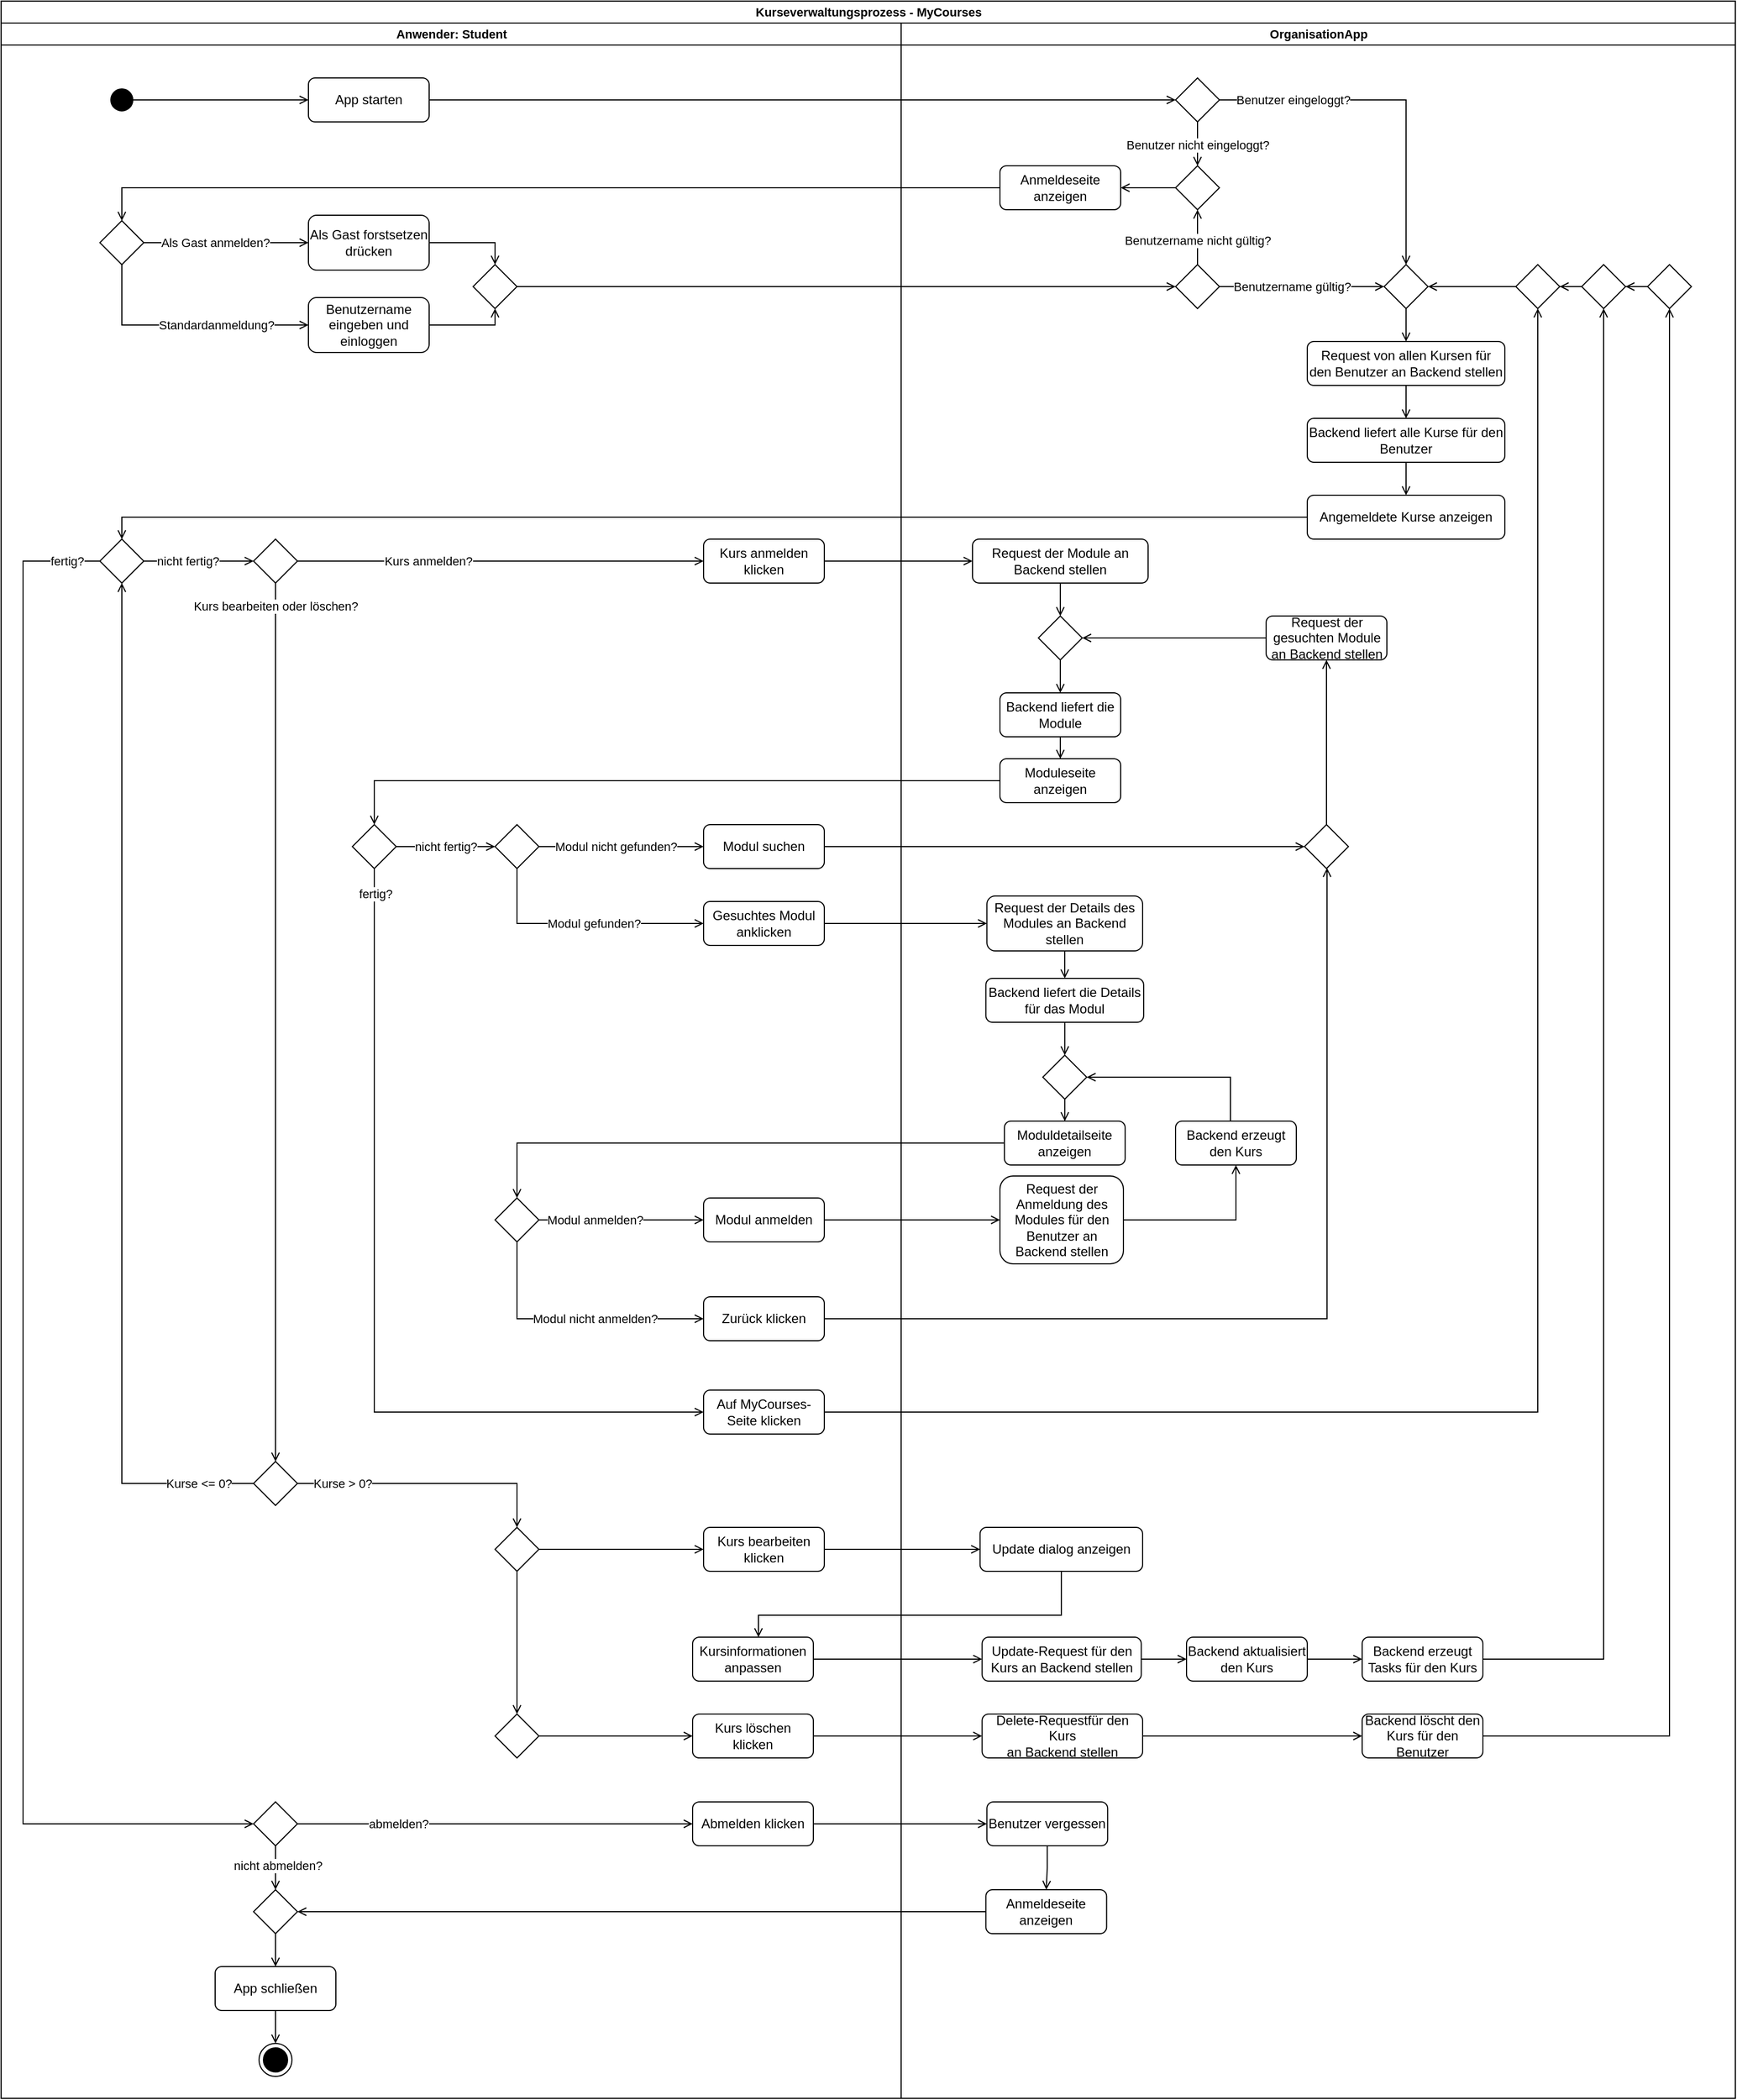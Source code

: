 <mxfile version="22.1.16" type="device">
  <diagram id="prtHgNgQTEPvFCAcTncT" name="Page-1">
    <mxGraphModel dx="1562" dy="909" grid="1" gridSize="10" guides="1" tooltips="1" connect="1" arrows="1" fold="1" page="1" pageScale="1" pageWidth="1654" pageHeight="2336" math="0" shadow="0">
      <root>
        <mxCell id="0" />
        <mxCell id="1" parent="0" />
        <mxCell id="r15vyIwHmRAf6tkdbMvE-11" value="Kurseverwaltungsprozess - MyCourses" style="swimlane;childLayout=stackLayout;resizeParent=1;resizeParentMax=0;startSize=20;html=1;fontFamily=Helvetica;fontSize=11;fontColor=default;" parent="1" vertex="1">
          <mxGeometry x="20" y="20" width="1580" height="1910" as="geometry" />
        </mxCell>
        <mxCell id="0JrusJnMJfVBX46V95SI-39" style="edgeStyle=orthogonalEdgeStyle;rounded=0;orthogonalLoop=1;jettySize=auto;html=1;endArrow=open;endFill=0;" parent="r15vyIwHmRAf6tkdbMvE-11" source="0JrusJnMJfVBX46V95SI-16" target="0JrusJnMJfVBX46V95SI-38" edge="1">
          <mxGeometry relative="1" as="geometry">
            <Array as="points">
              <mxPoint x="820" y="260" />
              <mxPoint x="820" y="260" />
            </Array>
          </mxGeometry>
        </mxCell>
        <mxCell id="0JrusJnMJfVBX46V95SI-12" style="edgeStyle=orthogonalEdgeStyle;rounded=0;orthogonalLoop=1;jettySize=auto;html=1;endArrow=open;endFill=0;" parent="r15vyIwHmRAf6tkdbMvE-11" source="r15vyIwHmRAf6tkdbMvE-31" target="0JrusJnMJfVBX46V95SI-8" edge="1">
          <mxGeometry relative="1" as="geometry" />
        </mxCell>
        <mxCell id="lxgantifRZ7oLD4zVD7n-120" style="edgeStyle=orthogonalEdgeStyle;shape=connector;rounded=0;orthogonalLoop=1;jettySize=auto;html=1;labelBackgroundColor=default;strokeColor=default;align=center;verticalAlign=middle;fontFamily=Helvetica;fontSize=11;fontColor=default;endArrow=open;endFill=0;" parent="r15vyIwHmRAf6tkdbMvE-11" source="0JrusJnMJfVBX46V95SI-94" target="lxgantifRZ7oLD4zVD7n-123" edge="1">
          <mxGeometry relative="1" as="geometry">
            <Array as="points">
              <mxPoint x="640" y="510" />
              <mxPoint x="640" y="510" />
            </Array>
          </mxGeometry>
        </mxCell>
        <mxCell id="lxgantifRZ7oLD4zVD7n-125" style="edgeStyle=orthogonalEdgeStyle;shape=connector;rounded=0;orthogonalLoop=1;jettySize=auto;html=1;labelBackgroundColor=default;strokeColor=default;align=center;verticalAlign=middle;fontFamily=Helvetica;fontSize=11;fontColor=default;endArrow=open;endFill=0;" parent="r15vyIwHmRAf6tkdbMvE-11" source="lxgantifRZ7oLD4zVD7n-119" target="lxgantifRZ7oLD4zVD7n-166" edge="1">
          <mxGeometry relative="1" as="geometry">
            <Array as="points">
              <mxPoint x="340" y="710" />
            </Array>
          </mxGeometry>
        </mxCell>
        <mxCell id="lxgantifRZ7oLD4zVD7n-143" style="edgeStyle=orthogonalEdgeStyle;shape=connector;rounded=0;orthogonalLoop=1;jettySize=auto;html=1;labelBackgroundColor=default;strokeColor=default;align=center;verticalAlign=middle;fontFamily=Helvetica;fontSize=11;fontColor=default;endArrow=open;endFill=0;" parent="r15vyIwHmRAf6tkdbMvE-11" source="lxgantifRZ7oLD4zVD7n-128" target="lxgantifRZ7oLD4zVD7n-141" edge="1">
          <mxGeometry relative="1" as="geometry" />
        </mxCell>
        <mxCell id="lxgantifRZ7oLD4zVD7n-179" style="edgeStyle=orthogonalEdgeStyle;shape=connector;rounded=0;orthogonalLoop=1;jettySize=auto;html=1;labelBackgroundColor=default;strokeColor=default;align=center;verticalAlign=middle;fontFamily=Helvetica;fontSize=11;fontColor=default;endArrow=open;endFill=0;" parent="r15vyIwHmRAf6tkdbMvE-11" source="lxgantifRZ7oLD4zVD7n-129" target="lxgantifRZ7oLD4zVD7n-178" edge="1">
          <mxGeometry relative="1" as="geometry" />
        </mxCell>
        <mxCell id="lxgantifRZ7oLD4zVD7n-165" style="edgeStyle=orthogonalEdgeStyle;shape=connector;rounded=0;orthogonalLoop=1;jettySize=auto;html=1;labelBackgroundColor=default;strokeColor=default;align=center;verticalAlign=middle;fontFamily=Helvetica;fontSize=11;fontColor=default;endArrow=open;endFill=0;" parent="r15vyIwHmRAf6tkdbMvE-11" source="lxgantifRZ7oLD4zVD7n-161" target="lxgantifRZ7oLD4zVD7n-169" edge="1">
          <mxGeometry relative="1" as="geometry">
            <mxPoint x="530.0" y="1250" as="sourcePoint" />
            <mxPoint x="1105" y="1070.0" as="targetPoint" />
            <Array as="points">
              <mxPoint x="1208" y="1200" />
            </Array>
          </mxGeometry>
        </mxCell>
        <mxCell id="r15vyIwHmRAf6tkdbMvE-21" style="edgeStyle=orthogonalEdgeStyle;shape=connector;rounded=0;orthogonalLoop=1;jettySize=auto;html=1;labelBackgroundColor=default;strokeColor=default;align=center;verticalAlign=middle;fontFamily=Helvetica;fontSize=11;fontColor=default;endArrow=open;endFill=0;" parent="r15vyIwHmRAf6tkdbMvE-11" source="r15vyIwHmRAf6tkdbMvE-18" target="r15vyIwHmRAf6tkdbMvE-20" edge="1">
          <mxGeometry relative="1" as="geometry" />
        </mxCell>
        <mxCell id="lxgantifRZ7oLD4zVD7n-191" style="edgeStyle=orthogonalEdgeStyle;shape=connector;rounded=0;orthogonalLoop=1;jettySize=auto;html=1;labelBackgroundColor=default;strokeColor=default;align=center;verticalAlign=middle;fontFamily=Helvetica;fontSize=11;fontColor=default;endArrow=open;endFill=0;" parent="r15vyIwHmRAf6tkdbMvE-11" source="lxgantifRZ7oLD4zVD7n-186" target="lxgantifRZ7oLD4zVD7n-188" edge="1">
          <mxGeometry relative="1" as="geometry">
            <mxPoint x="1390" y="490" as="targetPoint" />
          </mxGeometry>
        </mxCell>
        <mxCell id="lxgantifRZ7oLD4zVD7n-156" style="edgeStyle=orthogonalEdgeStyle;shape=connector;rounded=0;orthogonalLoop=1;jettySize=auto;html=1;labelBackgroundColor=default;strokeColor=default;align=center;verticalAlign=middle;fontFamily=Helvetica;fontSize=11;fontColor=default;endArrow=open;endFill=0;" parent="r15vyIwHmRAf6tkdbMvE-11" source="0JrusJnMJfVBX46V95SI-2" target="0JrusJnMJfVBX46V95SI-110" edge="1">
          <mxGeometry relative="1" as="geometry">
            <mxPoint x="967.474" y="530.026" as="targetPoint" />
            <Array as="points">
              <mxPoint x="110" y="470" />
            </Array>
          </mxGeometry>
        </mxCell>
        <mxCell id="lxgantifRZ7oLD4zVD7n-139" style="edgeStyle=orthogonalEdgeStyle;shape=connector;rounded=0;orthogonalLoop=1;jettySize=auto;html=1;labelBackgroundColor=default;strokeColor=default;align=center;verticalAlign=middle;fontFamily=Helvetica;fontSize=11;fontColor=default;endArrow=open;endFill=0;" parent="r15vyIwHmRAf6tkdbMvE-11" source="lxgantifRZ7oLD4zVD7n-121" target="lxgantifRZ7oLD4zVD7n-169" edge="1">
          <mxGeometry relative="1" as="geometry">
            <Array as="points">
              <mxPoint x="900" y="770" />
              <mxPoint x="900" y="770" />
            </Array>
          </mxGeometry>
        </mxCell>
        <mxCell id="lxgantifRZ7oLD4zVD7n-177" style="edgeStyle=orthogonalEdgeStyle;shape=connector;rounded=0;orthogonalLoop=1;jettySize=auto;html=1;labelBackgroundColor=default;strokeColor=default;align=center;verticalAlign=middle;fontFamily=Helvetica;fontSize=11;fontColor=default;endArrow=open;endFill=0;" parent="r15vyIwHmRAf6tkdbMvE-11" source="lxgantifRZ7oLD4zVD7n-122" target="lxgantifRZ7oLD4zVD7n-171" edge="1">
          <mxGeometry relative="1" as="geometry" />
        </mxCell>
        <mxCell id="r15vyIwHmRAf6tkdbMvE-12" value="Anwender: Student" style="swimlane;startSize=20;html=1;fontFamily=Helvetica;fontSize=11;fontColor=default;" parent="r15vyIwHmRAf6tkdbMvE-11" vertex="1">
          <mxGeometry y="20" width="820" height="1890" as="geometry" />
        </mxCell>
        <mxCell id="0JrusJnMJfVBX46V95SI-94" value="Kurs anmelden klicken" style="rounded=1;whiteSpace=wrap;html=1;" parent="r15vyIwHmRAf6tkdbMvE-12" vertex="1">
          <mxGeometry x="640" y="470" width="110" height="40" as="geometry" />
        </mxCell>
        <mxCell id="lxgantifRZ7oLD4zVD7n-192" style="edgeStyle=orthogonalEdgeStyle;shape=connector;rounded=0;orthogonalLoop=1;jettySize=auto;html=1;labelBackgroundColor=default;strokeColor=default;align=center;verticalAlign=middle;fontFamily=Helvetica;fontSize=11;fontColor=default;endArrow=open;endFill=0;" parent="r15vyIwHmRAf6tkdbMvE-12" source="0JrusJnMJfVBX46V95SI-5" target="0JrusJnMJfVBX46V95SI-16" edge="1">
          <mxGeometry relative="1" as="geometry">
            <Array as="points">
              <mxPoint x="450" y="275" />
            </Array>
          </mxGeometry>
        </mxCell>
        <mxCell id="0JrusJnMJfVBX46V95SI-5" value="Benutzername eingeben und einloggen" style="rounded=1;whiteSpace=wrap;html=1;" parent="r15vyIwHmRAf6tkdbMvE-12" vertex="1">
          <mxGeometry x="280" y="250" width="110" height="50" as="geometry" />
        </mxCell>
        <mxCell id="0JrusJnMJfVBX46V95SI-9" value="Als Gast forstsetzen drücken" style="rounded=1;whiteSpace=wrap;html=1;" parent="r15vyIwHmRAf6tkdbMvE-12" vertex="1">
          <mxGeometry x="280" y="175" width="110" height="50" as="geometry" />
        </mxCell>
        <mxCell id="0JrusJnMJfVBX46V95SI-16" value="" style="rhombus;whiteSpace=wrap;html=1;" parent="r15vyIwHmRAf6tkdbMvE-12" vertex="1">
          <mxGeometry x="430" y="220" width="40" height="40" as="geometry" />
        </mxCell>
        <mxCell id="0JrusJnMJfVBX46V95SI-18" style="edgeStyle=orthogonalEdgeStyle;rounded=0;orthogonalLoop=1;jettySize=auto;html=1;endArrow=open;endFill=0;" parent="r15vyIwHmRAf6tkdbMvE-12" source="0JrusJnMJfVBX46V95SI-9" target="0JrusJnMJfVBX46V95SI-16" edge="1">
          <mxGeometry relative="1" as="geometry">
            <Array as="points">
              <mxPoint x="450" y="200" />
            </Array>
          </mxGeometry>
        </mxCell>
        <mxCell id="0JrusJnMJfVBX46V95SI-8" value="" style="rhombus;whiteSpace=wrap;html=1;" parent="r15vyIwHmRAf6tkdbMvE-12" vertex="1">
          <mxGeometry x="90" y="180" width="40" height="40" as="geometry" />
        </mxCell>
        <mxCell id="0JrusJnMJfVBX46V95SI-10" style="edgeStyle=orthogonalEdgeStyle;rounded=0;orthogonalLoop=1;jettySize=auto;html=1;endArrow=open;endFill=0;" parent="r15vyIwHmRAf6tkdbMvE-12" source="0JrusJnMJfVBX46V95SI-8" target="0JrusJnMJfVBX46V95SI-5" edge="1">
          <mxGeometry relative="1" as="geometry">
            <Array as="points">
              <mxPoint x="110" y="275" />
            </Array>
          </mxGeometry>
        </mxCell>
        <mxCell id="0JrusJnMJfVBX46V95SI-13" value="Standardanmeldung?" style="edgeLabel;html=1;align=center;verticalAlign=middle;resizable=0;points=[];" parent="0JrusJnMJfVBX46V95SI-10" vertex="1" connectable="0">
          <mxGeometry x="-0.062" relative="1" as="geometry">
            <mxPoint x="35" as="offset" />
          </mxGeometry>
        </mxCell>
        <mxCell id="0JrusJnMJfVBX46V95SI-11" style="edgeStyle=orthogonalEdgeStyle;rounded=0;orthogonalLoop=1;jettySize=auto;html=1;endArrow=open;endFill=0;" parent="r15vyIwHmRAf6tkdbMvE-12" source="0JrusJnMJfVBX46V95SI-8" target="0JrusJnMJfVBX46V95SI-9" edge="1">
          <mxGeometry relative="1" as="geometry">
            <Array as="points">
              <mxPoint x="185" y="200" />
            </Array>
          </mxGeometry>
        </mxCell>
        <mxCell id="0JrusJnMJfVBX46V95SI-15" value="Als Gast anmelden?" style="edgeLabel;html=1;align=center;verticalAlign=middle;resizable=0;points=[];" parent="0JrusJnMJfVBX46V95SI-11" vertex="1" connectable="0">
          <mxGeometry x="-0.052" relative="1" as="geometry">
            <mxPoint x="-6" as="offset" />
          </mxGeometry>
        </mxCell>
        <mxCell id="0JrusJnMJfVBX46V95SI-99" style="edgeStyle=orthogonalEdgeStyle;rounded=0;orthogonalLoop=1;jettySize=auto;html=1;endArrow=open;endFill=0;" parent="r15vyIwHmRAf6tkdbMvE-12" source="0JrusJnMJfVBX46V95SI-98" target="0JrusJnMJfVBX46V95SI-94" edge="1">
          <mxGeometry relative="1" as="geometry" />
        </mxCell>
        <mxCell id="lxgantifRZ7oLD4zVD7n-19" value="Kurs anmelden?" style="edgeLabel;html=1;align=center;verticalAlign=middle;resizable=0;points=[];fontSize=11;fontFamily=Helvetica;fontColor=default;" parent="0JrusJnMJfVBX46V95SI-99" vertex="1" connectable="0">
          <mxGeometry x="-0.483" relative="1" as="geometry">
            <mxPoint x="23" as="offset" />
          </mxGeometry>
        </mxCell>
        <mxCell id="0JrusJnMJfVBX46V95SI-98" value="" style="rhombus;whiteSpace=wrap;html=1;" parent="r15vyIwHmRAf6tkdbMvE-12" vertex="1">
          <mxGeometry x="230" y="470" width="40" height="40" as="geometry" />
        </mxCell>
        <mxCell id="lxgantifRZ7oLD4zVD7n-4" style="edgeStyle=orthogonalEdgeStyle;rounded=0;orthogonalLoop=1;jettySize=auto;html=1;endArrow=open;endFill=0;" parent="r15vyIwHmRAf6tkdbMvE-12" source="0JrusJnMJfVBX46V95SI-110" target="0JrusJnMJfVBX46V95SI-98" edge="1">
          <mxGeometry relative="1" as="geometry">
            <Array as="points">
              <mxPoint x="160" y="490" />
              <mxPoint x="160" y="490" />
            </Array>
          </mxGeometry>
        </mxCell>
        <mxCell id="lxgantifRZ7oLD4zVD7n-5" value="nicht fertig?" style="edgeLabel;html=1;align=center;verticalAlign=middle;resizable=0;points=[];" parent="lxgantifRZ7oLD4zVD7n-4" vertex="1" connectable="0">
          <mxGeometry x="-0.002" y="1" relative="1" as="geometry">
            <mxPoint x="-10" y="1" as="offset" />
          </mxGeometry>
        </mxCell>
        <mxCell id="0JrusJnMJfVBX46V95SI-110" value="" style="rhombus;whiteSpace=wrap;html=1;" parent="r15vyIwHmRAf6tkdbMvE-12" vertex="1">
          <mxGeometry x="90" y="470" width="40" height="40" as="geometry" />
        </mxCell>
        <mxCell id="lxgantifRZ7oLD4zVD7n-187" style="edgeStyle=orthogonalEdgeStyle;shape=connector;rounded=0;orthogonalLoop=1;jettySize=auto;html=1;labelBackgroundColor=default;strokeColor=default;align=center;verticalAlign=middle;fontFamily=Helvetica;fontSize=11;fontColor=default;endArrow=open;endFill=0;" parent="r15vyIwHmRAf6tkdbMvE-12" source="lxgantifRZ7oLD4zVD7n-166" target="lxgantifRZ7oLD4zVD7n-186" edge="1">
          <mxGeometry relative="1" as="geometry">
            <Array as="points">
              <mxPoint x="340" y="1265" />
            </Array>
          </mxGeometry>
        </mxCell>
        <mxCell id="lxgantifRZ7oLD4zVD7n-194" value="fertig?" style="edgeLabel;html=1;align=center;verticalAlign=middle;resizable=0;points=[];fontSize=11;fontFamily=Helvetica;fontColor=default;" parent="lxgantifRZ7oLD4zVD7n-187" vertex="1" connectable="0">
          <mxGeometry x="-0.942" y="1" relative="1" as="geometry">
            <mxPoint as="offset" />
          </mxGeometry>
        </mxCell>
        <mxCell id="lxgantifRZ7oLD4zVD7n-166" value="" style="rhombus;whiteSpace=wrap;html=1;" parent="r15vyIwHmRAf6tkdbMvE-12" vertex="1">
          <mxGeometry x="320" y="730" width="40" height="40" as="geometry" />
        </mxCell>
        <mxCell id="lxgantifRZ7oLD4zVD7n-128" value="Gesuchtes Modul anklicken" style="rounded=1;whiteSpace=wrap;html=1;" parent="r15vyIwHmRAf6tkdbMvE-12" vertex="1">
          <mxGeometry x="640" y="800" width="110" height="40" as="geometry" />
        </mxCell>
        <mxCell id="lxgantifRZ7oLD4zVD7n-129" value="Modul anmelden" style="rounded=1;whiteSpace=wrap;html=1;" parent="r15vyIwHmRAf6tkdbMvE-12" vertex="1">
          <mxGeometry x="640" y="1070" width="110" height="40" as="geometry" />
        </mxCell>
        <mxCell id="lxgantifRZ7oLD4zVD7n-161" value="Zurück klicken" style="rounded=1;whiteSpace=wrap;html=1;" parent="r15vyIwHmRAf6tkdbMvE-12" vertex="1">
          <mxGeometry x="640" y="1160" width="110" height="40" as="geometry" />
        </mxCell>
        <mxCell id="lxgantifRZ7oLD4zVD7n-186" value="Auf MyCourses-Seite klicken" style="rounded=1;whiteSpace=wrap;html=1;" parent="r15vyIwHmRAf6tkdbMvE-12" vertex="1">
          <mxGeometry x="640" y="1245" width="110" height="40" as="geometry" />
        </mxCell>
        <mxCell id="r15vyIwHmRAf6tkdbMvE-15" value="" style="ellipse;whiteSpace=wrap;html=1;fillColor=#000000;" parent="r15vyIwHmRAf6tkdbMvE-12" vertex="1">
          <mxGeometry x="100" y="60" width="20" height="20" as="geometry" />
        </mxCell>
        <mxCell id="r15vyIwHmRAf6tkdbMvE-18" value="App starten" style="rounded=1;whiteSpace=wrap;html=1;" parent="r15vyIwHmRAf6tkdbMvE-12" vertex="1">
          <mxGeometry x="280" y="50" width="110" height="40" as="geometry" />
        </mxCell>
        <mxCell id="r15vyIwHmRAf6tkdbMvE-17" style="edgeStyle=orthogonalEdgeStyle;shape=connector;rounded=0;orthogonalLoop=1;jettySize=auto;html=1;labelBackgroundColor=default;strokeColor=default;align=center;verticalAlign=middle;fontFamily=Helvetica;fontSize=11;fontColor=default;endArrow=open;endFill=0;" parent="r15vyIwHmRAf6tkdbMvE-12" source="r15vyIwHmRAf6tkdbMvE-15" target="r15vyIwHmRAf6tkdbMvE-18" edge="1">
          <mxGeometry relative="1" as="geometry">
            <mxPoint x="470" y="50" as="targetPoint" />
          </mxGeometry>
        </mxCell>
        <mxCell id="lxgantifRZ7oLD4zVD7n-134" value="" style="rhombus;whiteSpace=wrap;html=1;" parent="r15vyIwHmRAf6tkdbMvE-12" vertex="1">
          <mxGeometry x="450" y="730" width="40" height="40" as="geometry" />
        </mxCell>
        <mxCell id="lxgantifRZ7oLD4zVD7n-137" style="edgeStyle=orthogonalEdgeStyle;shape=connector;rounded=0;orthogonalLoop=1;jettySize=auto;html=1;labelBackgroundColor=default;strokeColor=default;align=center;verticalAlign=middle;fontFamily=Helvetica;fontSize=11;fontColor=default;endArrow=open;endFill=0;" parent="r15vyIwHmRAf6tkdbMvE-12" source="lxgantifRZ7oLD4zVD7n-134" target="lxgantifRZ7oLD4zVD7n-128" edge="1">
          <mxGeometry relative="1" as="geometry">
            <Array as="points">
              <mxPoint x="470" y="820" />
            </Array>
          </mxGeometry>
        </mxCell>
        <mxCell id="lxgantifRZ7oLD4zVD7n-138" value="Modul gefunden?" style="edgeLabel;html=1;align=center;verticalAlign=middle;resizable=0;points=[];fontSize=11;fontFamily=Helvetica;fontColor=default;" parent="lxgantifRZ7oLD4zVD7n-137" vertex="1" connectable="0">
          <mxGeometry x="-0.356" y="1" relative="1" as="geometry">
            <mxPoint x="49" y="1" as="offset" />
          </mxGeometry>
        </mxCell>
        <mxCell id="lxgantifRZ7oLD4zVD7n-167" style="edgeStyle=orthogonalEdgeStyle;shape=connector;rounded=0;orthogonalLoop=1;jettySize=auto;html=1;labelBackgroundColor=default;strokeColor=default;align=center;verticalAlign=middle;fontFamily=Helvetica;fontSize=11;fontColor=default;endArrow=open;endFill=0;" parent="r15vyIwHmRAf6tkdbMvE-12" source="lxgantifRZ7oLD4zVD7n-166" target="lxgantifRZ7oLD4zVD7n-134" edge="1">
          <mxGeometry relative="1" as="geometry" />
        </mxCell>
        <mxCell id="lxgantifRZ7oLD4zVD7n-168" value="nicht fertig?" style="edgeLabel;html=1;align=center;verticalAlign=middle;resizable=0;points=[];fontSize=11;fontFamily=Helvetica;fontColor=default;" parent="lxgantifRZ7oLD4zVD7n-167" vertex="1" connectable="0">
          <mxGeometry x="-0.292" y="2" relative="1" as="geometry">
            <mxPoint x="13" y="2" as="offset" />
          </mxGeometry>
        </mxCell>
        <mxCell id="lxgantifRZ7oLD4zVD7n-121" value="Modul suchen" style="rounded=1;whiteSpace=wrap;html=1;" parent="r15vyIwHmRAf6tkdbMvE-12" vertex="1">
          <mxGeometry x="640" y="730" width="110" height="40" as="geometry" />
        </mxCell>
        <mxCell id="lxgantifRZ7oLD4zVD7n-135" style="edgeStyle=orthogonalEdgeStyle;shape=connector;rounded=0;orthogonalLoop=1;jettySize=auto;html=1;labelBackgroundColor=default;strokeColor=default;align=center;verticalAlign=middle;fontFamily=Helvetica;fontSize=11;fontColor=default;endArrow=open;endFill=0;" parent="r15vyIwHmRAf6tkdbMvE-12" source="lxgantifRZ7oLD4zVD7n-134" target="lxgantifRZ7oLD4zVD7n-121" edge="1">
          <mxGeometry relative="1" as="geometry" />
        </mxCell>
        <mxCell id="lxgantifRZ7oLD4zVD7n-136" value="Modul nicht gefunden?" style="edgeLabel;html=1;align=center;verticalAlign=middle;resizable=0;points=[];fontSize=11;fontFamily=Helvetica;fontColor=default;" parent="lxgantifRZ7oLD4zVD7n-135" vertex="1" connectable="0">
          <mxGeometry x="0.251" relative="1" as="geometry">
            <mxPoint x="-24" as="offset" />
          </mxGeometry>
        </mxCell>
        <mxCell id="lxgantifRZ7oLD4zVD7n-171" value="" style="rhombus;whiteSpace=wrap;html=1;" parent="r15vyIwHmRAf6tkdbMvE-12" vertex="1">
          <mxGeometry x="450" y="1070" width="40" height="40" as="geometry" />
        </mxCell>
        <mxCell id="lxgantifRZ7oLD4zVD7n-175" style="edgeStyle=orthogonalEdgeStyle;shape=connector;rounded=0;orthogonalLoop=1;jettySize=auto;html=1;labelBackgroundColor=default;strokeColor=default;align=center;verticalAlign=middle;fontFamily=Helvetica;fontSize=11;fontColor=default;endArrow=open;endFill=0;" parent="r15vyIwHmRAf6tkdbMvE-12" source="lxgantifRZ7oLD4zVD7n-171" target="lxgantifRZ7oLD4zVD7n-161" edge="1">
          <mxGeometry relative="1" as="geometry">
            <Array as="points">
              <mxPoint x="470" y="1180" />
            </Array>
          </mxGeometry>
        </mxCell>
        <mxCell id="lxgantifRZ7oLD4zVD7n-176" value="Modul nicht anmelden?" style="edgeLabel;html=1;align=center;verticalAlign=middle;resizable=0;points=[];fontSize=11;fontFamily=Helvetica;fontColor=default;" parent="lxgantifRZ7oLD4zVD7n-175" vertex="1" connectable="0">
          <mxGeometry x="0.246" y="1" relative="1" as="geometry">
            <mxPoint x="-9" y="1" as="offset" />
          </mxGeometry>
        </mxCell>
        <mxCell id="lxgantifRZ7oLD4zVD7n-172" style="edgeStyle=orthogonalEdgeStyle;shape=connector;rounded=0;orthogonalLoop=1;jettySize=auto;html=1;labelBackgroundColor=default;strokeColor=default;align=center;verticalAlign=middle;fontFamily=Helvetica;fontSize=11;fontColor=default;endArrow=open;endFill=0;" parent="r15vyIwHmRAf6tkdbMvE-12" source="lxgantifRZ7oLD4zVD7n-171" target="lxgantifRZ7oLD4zVD7n-129" edge="1">
          <mxGeometry relative="1" as="geometry">
            <Array as="points">
              <mxPoint x="560" y="1090" />
              <mxPoint x="560" y="1090" />
            </Array>
          </mxGeometry>
        </mxCell>
        <mxCell id="lxgantifRZ7oLD4zVD7n-174" value="Modul anmelden?" style="edgeLabel;html=1;align=center;verticalAlign=middle;resizable=0;points=[];fontSize=11;fontFamily=Helvetica;fontColor=default;" parent="lxgantifRZ7oLD4zVD7n-172" vertex="1" connectable="0">
          <mxGeometry x="-0.392" y="-1" relative="1" as="geometry">
            <mxPoint x="5" y="-1" as="offset" />
          </mxGeometry>
        </mxCell>
        <mxCell id="0JrusJnMJfVBX46V95SI-103" value="" style="rhombus;whiteSpace=wrap;html=1;" parent="r15vyIwHmRAf6tkdbMvE-12" vertex="1">
          <mxGeometry x="230" y="1310" width="40" height="40" as="geometry" />
        </mxCell>
        <mxCell id="0JrusJnMJfVBX46V95SI-105" style="edgeStyle=orthogonalEdgeStyle;rounded=0;orthogonalLoop=1;jettySize=auto;html=1;endArrow=open;endFill=0;" parent="r15vyIwHmRAf6tkdbMvE-12" source="0JrusJnMJfVBX46V95SI-98" target="0JrusJnMJfVBX46V95SI-103" edge="1">
          <mxGeometry relative="1" as="geometry" />
        </mxCell>
        <mxCell id="lxgantifRZ7oLD4zVD7n-20" value="Kurs bearbeiten oder löschen?" style="edgeLabel;html=1;align=center;verticalAlign=middle;resizable=0;points=[];fontSize=11;fontFamily=Helvetica;fontColor=default;" parent="0JrusJnMJfVBX46V95SI-105" vertex="1" connectable="0">
          <mxGeometry x="-0.426" y="1" relative="1" as="geometry">
            <mxPoint x="-1" y="-209" as="offset" />
          </mxGeometry>
        </mxCell>
        <mxCell id="0JrusJnMJfVBX46V95SI-104" style="edgeStyle=orthogonalEdgeStyle;rounded=0;orthogonalLoop=1;jettySize=auto;html=1;endArrow=open;endFill=0;" parent="r15vyIwHmRAf6tkdbMvE-12" source="0JrusJnMJfVBX46V95SI-103" target="0JrusJnMJfVBX46V95SI-110" edge="1">
          <mxGeometry relative="1" as="geometry">
            <Array as="points">
              <mxPoint x="110" y="1330" />
            </Array>
          </mxGeometry>
        </mxCell>
        <mxCell id="lxgantifRZ7oLD4zVD7n-22" value="Kurse &amp;lt;= 0?" style="edgeLabel;html=1;align=center;verticalAlign=middle;resizable=0;points=[];fontSize=11;fontFamily=Helvetica;fontColor=default;" parent="0JrusJnMJfVBX46V95SI-104" vertex="1" connectable="0">
          <mxGeometry x="-0.189" y="1" relative="1" as="geometry">
            <mxPoint x="71" y="261" as="offset" />
          </mxGeometry>
        </mxCell>
        <mxCell id="0JrusJnMJfVBX46V95SI-96" value="Kurs bearbeiten klicken" style="rounded=1;whiteSpace=wrap;html=1;" parent="r15vyIwHmRAf6tkdbMvE-12" vertex="1">
          <mxGeometry x="640" y="1370" width="110" height="40" as="geometry" />
        </mxCell>
        <mxCell id="0JrusJnMJfVBX46V95SI-97" value="Kurs löschen klicken" style="rounded=1;whiteSpace=wrap;html=1;" parent="r15vyIwHmRAf6tkdbMvE-12" vertex="1">
          <mxGeometry x="630" y="1540" width="110" height="40" as="geometry" />
        </mxCell>
        <mxCell id="0JrusJnMJfVBX46V95SI-101" style="edgeStyle=orthogonalEdgeStyle;rounded=0;orthogonalLoop=1;jettySize=auto;html=1;endArrow=open;endFill=0;" parent="r15vyIwHmRAf6tkdbMvE-12" source="0JrusJnMJfVBX46V95SI-100" target="0JrusJnMJfVBX46V95SI-97" edge="1">
          <mxGeometry relative="1" as="geometry" />
        </mxCell>
        <mxCell id="0JrusJnMJfVBX46V95SI-100" value="" style="rhombus;whiteSpace=wrap;html=1;" parent="r15vyIwHmRAf6tkdbMvE-12" vertex="1">
          <mxGeometry x="450" y="1540" width="40" height="40" as="geometry" />
        </mxCell>
        <mxCell id="0JrusJnMJfVBX46V95SI-107" style="edgeStyle=orthogonalEdgeStyle;rounded=0;orthogonalLoop=1;jettySize=auto;html=1;endArrow=open;endFill=0;" parent="r15vyIwHmRAf6tkdbMvE-12" source="0JrusJnMJfVBX46V95SI-102" target="0JrusJnMJfVBX46V95SI-96" edge="1">
          <mxGeometry relative="1" as="geometry" />
        </mxCell>
        <mxCell id="0JrusJnMJfVBX46V95SI-109" style="edgeStyle=orthogonalEdgeStyle;shape=connector;rounded=0;orthogonalLoop=1;jettySize=auto;html=1;labelBackgroundColor=default;strokeColor=default;align=center;verticalAlign=middle;fontFamily=Helvetica;fontSize=11;fontColor=default;endArrow=open;endFill=0;" parent="r15vyIwHmRAf6tkdbMvE-12" source="0JrusJnMJfVBX46V95SI-102" target="0JrusJnMJfVBX46V95SI-100" edge="1">
          <mxGeometry relative="1" as="geometry" />
        </mxCell>
        <mxCell id="0JrusJnMJfVBX46V95SI-102" value="" style="rhombus;whiteSpace=wrap;html=1;" parent="r15vyIwHmRAf6tkdbMvE-12" vertex="1">
          <mxGeometry x="450" y="1370" width="40" height="40" as="geometry" />
        </mxCell>
        <mxCell id="lxgantifRZ7oLD4zVD7n-11" value="Kursinformationen anpassen" style="rounded=1;whiteSpace=wrap;html=1;" parent="r15vyIwHmRAf6tkdbMvE-12" vertex="1">
          <mxGeometry x="630" y="1470" width="110" height="40" as="geometry" />
        </mxCell>
        <mxCell id="0JrusJnMJfVBX46V95SI-108" style="edgeStyle=orthogonalEdgeStyle;shape=connector;rounded=0;orthogonalLoop=1;jettySize=auto;html=1;labelBackgroundColor=default;strokeColor=default;align=center;verticalAlign=middle;fontFamily=Helvetica;fontSize=11;fontColor=default;endArrow=open;endFill=0;" parent="r15vyIwHmRAf6tkdbMvE-12" source="0JrusJnMJfVBX46V95SI-103" target="0JrusJnMJfVBX46V95SI-102" edge="1">
          <mxGeometry relative="1" as="geometry" />
        </mxCell>
        <mxCell id="lxgantifRZ7oLD4zVD7n-21" value="Kurse &amp;gt; 0?" style="edgeLabel;html=1;align=center;verticalAlign=middle;resizable=0;points=[];fontSize=11;fontFamily=Helvetica;fontColor=default;" parent="0JrusJnMJfVBX46V95SI-108" vertex="1" connectable="0">
          <mxGeometry x="0.011" relative="1" as="geometry">
            <mxPoint x="-81" as="offset" />
          </mxGeometry>
        </mxCell>
        <mxCell id="0JrusJnMJfVBX46V95SI-91" value="" style="rhombus;whiteSpace=wrap;html=1;" parent="r15vyIwHmRAf6tkdbMvE-12" vertex="1">
          <mxGeometry x="230" y="1620" width="40" height="40" as="geometry" />
        </mxCell>
        <mxCell id="0JrusJnMJfVBX46V95SI-112" style="edgeStyle=orthogonalEdgeStyle;shape=connector;rounded=0;orthogonalLoop=1;jettySize=auto;html=1;labelBackgroundColor=default;strokeColor=default;align=center;verticalAlign=middle;fontFamily=Helvetica;fontSize=11;fontColor=default;endArrow=open;endFill=0;" parent="r15vyIwHmRAf6tkdbMvE-12" source="0JrusJnMJfVBX46V95SI-110" target="0JrusJnMJfVBX46V95SI-91" edge="1">
          <mxGeometry relative="1" as="geometry">
            <mxPoint x="100" y="1010" as="targetPoint" />
            <Array as="points">
              <mxPoint x="20" y="490" />
              <mxPoint x="20" y="1640" />
            </Array>
            <mxPoint x="80" y="740.0" as="sourcePoint" />
          </mxGeometry>
        </mxCell>
        <mxCell id="lxgantifRZ7oLD4zVD7n-6" value="fertig?" style="edgeLabel;html=1;align=center;verticalAlign=middle;resizable=0;points=[];" parent="0JrusJnMJfVBX46V95SI-112" vertex="1" connectable="0">
          <mxGeometry x="-0.838" y="-2" relative="1" as="geometry">
            <mxPoint x="42" y="-46" as="offset" />
          </mxGeometry>
        </mxCell>
        <mxCell id="lxgantifRZ7oLD4zVD7n-66" value="Abmelden klicken" style="rounded=1;whiteSpace=wrap;html=1;" parent="r15vyIwHmRAf6tkdbMvE-12" vertex="1">
          <mxGeometry x="630" y="1620" width="110" height="40" as="geometry" />
        </mxCell>
        <mxCell id="lxgantifRZ7oLD4zVD7n-70" style="edgeStyle=orthogonalEdgeStyle;shape=connector;rounded=0;orthogonalLoop=1;jettySize=auto;html=1;exitX=1;exitY=0.5;exitDx=0;exitDy=0;labelBackgroundColor=default;strokeColor=default;align=center;verticalAlign=middle;fontFamily=Helvetica;fontSize=11;fontColor=default;endArrow=open;endFill=0;" parent="r15vyIwHmRAf6tkdbMvE-12" source="0JrusJnMJfVBX46V95SI-91" target="lxgantifRZ7oLD4zVD7n-66" edge="1">
          <mxGeometry relative="1" as="geometry" />
        </mxCell>
        <mxCell id="lxgantifRZ7oLD4zVD7n-71" value="abmelden?" style="edgeLabel;html=1;align=center;verticalAlign=middle;resizable=0;points=[];fontSize=11;fontFamily=Helvetica;fontColor=default;" parent="lxgantifRZ7oLD4zVD7n-70" vertex="1" connectable="0">
          <mxGeometry x="-0.492" relative="1" as="geometry">
            <mxPoint as="offset" />
          </mxGeometry>
        </mxCell>
        <mxCell id="lxgantifRZ7oLD4zVD7n-68" value="" style="rhombus;whiteSpace=wrap;html=1;" parent="r15vyIwHmRAf6tkdbMvE-12" vertex="1">
          <mxGeometry x="230" y="1700" width="40" height="40" as="geometry" />
        </mxCell>
        <mxCell id="0JrusJnMJfVBX46V95SI-92" style="edgeStyle=orthogonalEdgeStyle;rounded=0;orthogonalLoop=1;jettySize=auto;html=1;endArrow=open;endFill=0;" parent="r15vyIwHmRAf6tkdbMvE-12" source="0JrusJnMJfVBX46V95SI-91" target="lxgantifRZ7oLD4zVD7n-68" edge="1">
          <mxGeometry relative="1" as="geometry" />
        </mxCell>
        <mxCell id="lxgantifRZ7oLD4zVD7n-23" value="nicht abmelden?" style="edgeLabel;html=1;align=center;verticalAlign=middle;resizable=0;points=[];fontSize=11;fontFamily=Helvetica;fontColor=default;" parent="0JrusJnMJfVBX46V95SI-92" vertex="1" connectable="0">
          <mxGeometry x="-0.124" y="2" relative="1" as="geometry">
            <mxPoint as="offset" />
          </mxGeometry>
        </mxCell>
        <mxCell id="0JrusJnMJfVBX46V95SI-90" value="App schließen" style="rounded=1;whiteSpace=wrap;html=1;" parent="r15vyIwHmRAf6tkdbMvE-12" vertex="1">
          <mxGeometry x="195" y="1770" width="110" height="40" as="geometry" />
        </mxCell>
        <mxCell id="lxgantifRZ7oLD4zVD7n-69" style="edgeStyle=orthogonalEdgeStyle;shape=connector;rounded=0;orthogonalLoop=1;jettySize=auto;html=1;labelBackgroundColor=default;strokeColor=default;align=center;verticalAlign=middle;fontFamily=Helvetica;fontSize=11;fontColor=default;endArrow=open;endFill=0;" parent="r15vyIwHmRAf6tkdbMvE-12" source="lxgantifRZ7oLD4zVD7n-68" target="0JrusJnMJfVBX46V95SI-90" edge="1">
          <mxGeometry relative="1" as="geometry" />
        </mxCell>
        <mxCell id="r15vyIwHmRAf6tkdbMvE-86" value="" style="ellipse;html=1;shape=endState;fillColor=#000000;strokeColor=#000000;fontFamily=Helvetica;fontSize=11;fontColor=default;" parent="r15vyIwHmRAf6tkdbMvE-12" vertex="1">
          <mxGeometry x="235" y="1840" width="30" height="30" as="geometry" />
        </mxCell>
        <mxCell id="r15vyIwHmRAf6tkdbMvE-87" style="edgeStyle=orthogonalEdgeStyle;shape=connector;rounded=0;orthogonalLoop=1;jettySize=auto;html=1;labelBackgroundColor=default;strokeColor=default;align=center;verticalAlign=middle;fontFamily=Helvetica;fontSize=11;fontColor=default;endArrow=open;endFill=0;" parent="r15vyIwHmRAf6tkdbMvE-12" source="0JrusJnMJfVBX46V95SI-90" target="r15vyIwHmRAf6tkdbMvE-86" edge="1">
          <mxGeometry relative="1" as="geometry">
            <mxPoint x="205" y="1970" as="sourcePoint" />
          </mxGeometry>
        </mxCell>
        <mxCell id="r15vyIwHmRAf6tkdbMvE-13" value="OrganisationApp" style="swimlane;startSize=20;html=1;fontFamily=Helvetica;fontSize=11;fontColor=default;" parent="r15vyIwHmRAf6tkdbMvE-11" vertex="1">
          <mxGeometry x="820" y="20" width="760" height="1890" as="geometry" />
        </mxCell>
        <mxCell id="r15vyIwHmRAf6tkdbMvE-33" style="edgeStyle=orthogonalEdgeStyle;shape=connector;rounded=0;orthogonalLoop=1;jettySize=auto;html=1;labelBackgroundColor=default;strokeColor=default;align=center;verticalAlign=middle;fontFamily=Helvetica;fontSize=11;fontColor=default;endArrow=open;endFill=0;" parent="r15vyIwHmRAf6tkdbMvE-13" source="r15vyIwHmRAf6tkdbMvE-20" target="0JrusJnMJfVBX46V95SI-40" edge="1">
          <mxGeometry relative="1" as="geometry">
            <Array as="points">
              <mxPoint x="270" y="120" />
              <mxPoint x="270" y="120" />
            </Array>
          </mxGeometry>
        </mxCell>
        <mxCell id="r15vyIwHmRAf6tkdbMvE-38" value="Benutzer nicht eingeloggt?" style="edgeLabel;html=1;align=center;verticalAlign=middle;resizable=0;points=[];fontSize=11;fontFamily=Helvetica;fontColor=default;" parent="r15vyIwHmRAf6tkdbMvE-33" vertex="1" connectable="0">
          <mxGeometry x="-0.428" y="-3" relative="1" as="geometry">
            <mxPoint x="3" y="9" as="offset" />
          </mxGeometry>
        </mxCell>
        <mxCell id="0JrusJnMJfVBX46V95SI-3" style="edgeStyle=orthogonalEdgeStyle;rounded=0;orthogonalLoop=1;jettySize=auto;html=1;endArrow=open;endFill=0;" parent="r15vyIwHmRAf6tkdbMvE-13" source="r15vyIwHmRAf6tkdbMvE-20" target="0JrusJnMJfVBX46V95SI-46" edge="1">
          <mxGeometry relative="1" as="geometry" />
        </mxCell>
        <mxCell id="0JrusJnMJfVBX46V95SI-4" value="Benutzer eingeloggt?" style="edgeLabel;html=1;align=center;verticalAlign=middle;resizable=0;points=[];" parent="0JrusJnMJfVBX46V95SI-3" vertex="1" connectable="0">
          <mxGeometry x="0.131" y="-1" relative="1" as="geometry">
            <mxPoint x="-102" y="-11" as="offset" />
          </mxGeometry>
        </mxCell>
        <mxCell id="r15vyIwHmRAf6tkdbMvE-20" value="" style="rhombus;whiteSpace=wrap;html=1;" parent="r15vyIwHmRAf6tkdbMvE-13" vertex="1">
          <mxGeometry x="250" y="50" width="40" height="40" as="geometry" />
        </mxCell>
        <mxCell id="r15vyIwHmRAf6tkdbMvE-31" value="Anmeldeseite anzeigen" style="rounded=1;whiteSpace=wrap;html=1;" parent="r15vyIwHmRAf6tkdbMvE-13" vertex="1">
          <mxGeometry x="90" y="130" width="110" height="40" as="geometry" />
        </mxCell>
        <mxCell id="0JrusJnMJfVBX46V95SI-2" value="Angemeldete Kurse anzeigen" style="rounded=1;whiteSpace=wrap;html=1;" parent="r15vyIwHmRAf6tkdbMvE-13" vertex="1">
          <mxGeometry x="370" y="430" width="180" height="40" as="geometry" />
        </mxCell>
        <mxCell id="0JrusJnMJfVBX46V95SI-41" style="edgeStyle=orthogonalEdgeStyle;rounded=0;orthogonalLoop=1;jettySize=auto;html=1;endArrow=open;endFill=0;" parent="r15vyIwHmRAf6tkdbMvE-13" source="0JrusJnMJfVBX46V95SI-38" target="0JrusJnMJfVBX46V95SI-40" edge="1">
          <mxGeometry relative="1" as="geometry">
            <mxPoint x="159.74" y="370" as="sourcePoint" />
            <mxPoint x="159.74" y="230" as="targetPoint" />
          </mxGeometry>
        </mxCell>
        <mxCell id="0JrusJnMJfVBX46V95SI-43" value="Benutzername nicht gültig?" style="edgeLabel;html=1;align=center;verticalAlign=middle;resizable=0;points=[];" parent="0JrusJnMJfVBX46V95SI-41" vertex="1" connectable="0">
          <mxGeometry x="-0.608" y="1" relative="1" as="geometry">
            <mxPoint x="1" y="-12" as="offset" />
          </mxGeometry>
        </mxCell>
        <mxCell id="0JrusJnMJfVBX46V95SI-44" style="edgeStyle=orthogonalEdgeStyle;rounded=0;orthogonalLoop=1;jettySize=auto;html=1;endArrow=open;endFill=0;" parent="r15vyIwHmRAf6tkdbMvE-13" source="0JrusJnMJfVBX46V95SI-38" target="0JrusJnMJfVBX46V95SI-46" edge="1">
          <mxGeometry relative="1" as="geometry" />
        </mxCell>
        <mxCell id="0JrusJnMJfVBX46V95SI-45" value="Benutzername gültig?" style="edgeLabel;html=1;align=center;verticalAlign=middle;resizable=0;points=[];" parent="0JrusJnMJfVBX46V95SI-44" vertex="1" connectable="0">
          <mxGeometry x="-0.815" y="-1" relative="1" as="geometry">
            <mxPoint x="52" y="-1" as="offset" />
          </mxGeometry>
        </mxCell>
        <mxCell id="0JrusJnMJfVBX46V95SI-38" value="" style="rhombus;whiteSpace=wrap;html=1;" parent="r15vyIwHmRAf6tkdbMvE-13" vertex="1">
          <mxGeometry x="250" y="220" width="40" height="40" as="geometry" />
        </mxCell>
        <mxCell id="0JrusJnMJfVBX46V95SI-42" style="edgeStyle=orthogonalEdgeStyle;rounded=0;orthogonalLoop=1;jettySize=auto;html=1;endArrow=open;endFill=0;" parent="r15vyIwHmRAf6tkdbMvE-13" source="0JrusJnMJfVBX46V95SI-40" target="r15vyIwHmRAf6tkdbMvE-31" edge="1">
          <mxGeometry relative="1" as="geometry" />
        </mxCell>
        <mxCell id="0JrusJnMJfVBX46V95SI-40" value="" style="rhombus;whiteSpace=wrap;html=1;" parent="r15vyIwHmRAf6tkdbMvE-13" vertex="1">
          <mxGeometry x="250" y="130" width="40" height="40" as="geometry" />
        </mxCell>
        <mxCell id="lxgantifRZ7oLD4zVD7n-153" style="edgeStyle=orthogonalEdgeStyle;shape=connector;rounded=0;orthogonalLoop=1;jettySize=auto;html=1;labelBackgroundColor=default;strokeColor=default;align=center;verticalAlign=middle;fontFamily=Helvetica;fontSize=11;fontColor=default;endArrow=open;endFill=0;" parent="r15vyIwHmRAf6tkdbMvE-13" source="0JrusJnMJfVBX46V95SI-46" target="lxgantifRZ7oLD4zVD7n-150" edge="1">
          <mxGeometry relative="1" as="geometry" />
        </mxCell>
        <mxCell id="0JrusJnMJfVBX46V95SI-46" value="" style="rhombus;whiteSpace=wrap;html=1;" parent="r15vyIwHmRAf6tkdbMvE-13" vertex="1">
          <mxGeometry x="440" y="220" width="40" height="40" as="geometry" />
        </mxCell>
        <mxCell id="lxgantifRZ7oLD4zVD7n-123" value="Request der Module an Backend stellen" style="rounded=1;whiteSpace=wrap;html=1;" parent="r15vyIwHmRAf6tkdbMvE-13" vertex="1">
          <mxGeometry x="65" y="470" width="160" height="40" as="geometry" />
        </mxCell>
        <mxCell id="lxgantifRZ7oLD4zVD7n-131" style="edgeStyle=orthogonalEdgeStyle;shape=connector;rounded=0;orthogonalLoop=1;jettySize=auto;html=1;labelBackgroundColor=default;strokeColor=default;align=center;verticalAlign=middle;fontFamily=Helvetica;fontSize=11;fontColor=default;endArrow=open;endFill=0;" parent="r15vyIwHmRAf6tkdbMvE-13" source="lxgantifRZ7oLD4zVD7n-126" target="lxgantifRZ7oLD4zVD7n-157" edge="1">
          <mxGeometry relative="1" as="geometry" />
        </mxCell>
        <mxCell id="lxgantifRZ7oLD4zVD7n-126" value="" style="rhombus;whiteSpace=wrap;html=1;" parent="r15vyIwHmRAf6tkdbMvE-13" vertex="1">
          <mxGeometry x="125" y="540" width="40" height="40" as="geometry" />
        </mxCell>
        <mxCell id="lxgantifRZ7oLD4zVD7n-130" style="edgeStyle=orthogonalEdgeStyle;shape=connector;rounded=0;orthogonalLoop=1;jettySize=auto;html=1;labelBackgroundColor=default;strokeColor=default;align=center;verticalAlign=middle;fontFamily=Helvetica;fontSize=11;fontColor=default;endArrow=open;endFill=0;" parent="r15vyIwHmRAf6tkdbMvE-13" source="lxgantifRZ7oLD4zVD7n-123" target="lxgantifRZ7oLD4zVD7n-126" edge="1">
          <mxGeometry relative="1" as="geometry" />
        </mxCell>
        <mxCell id="lxgantifRZ7oLD4zVD7n-140" style="edgeStyle=orthogonalEdgeStyle;shape=connector;rounded=0;orthogonalLoop=1;jettySize=auto;html=1;labelBackgroundColor=default;strokeColor=default;align=center;verticalAlign=middle;fontFamily=Helvetica;fontSize=11;fontColor=default;endArrow=open;endFill=0;" parent="r15vyIwHmRAf6tkdbMvE-13" source="lxgantifRZ7oLD4zVD7n-132" target="lxgantifRZ7oLD4zVD7n-126" edge="1">
          <mxGeometry relative="1" as="geometry">
            <Array as="points">
              <mxPoint x="250" y="560" />
              <mxPoint x="250" y="560" />
            </Array>
          </mxGeometry>
        </mxCell>
        <mxCell id="lxgantifRZ7oLD4zVD7n-154" style="edgeStyle=orthogonalEdgeStyle;shape=connector;rounded=0;orthogonalLoop=1;jettySize=auto;html=1;labelBackgroundColor=default;strokeColor=default;align=center;verticalAlign=middle;fontFamily=Helvetica;fontSize=11;fontColor=default;endArrow=open;endFill=0;" parent="r15vyIwHmRAf6tkdbMvE-13" source="lxgantifRZ7oLD4zVD7n-150" target="lxgantifRZ7oLD4zVD7n-152" edge="1">
          <mxGeometry relative="1" as="geometry" />
        </mxCell>
        <mxCell id="lxgantifRZ7oLD4zVD7n-150" value="Request von allen Kursen für den Benutzer an Backend stellen" style="rounded=1;whiteSpace=wrap;html=1;" parent="r15vyIwHmRAf6tkdbMvE-13" vertex="1">
          <mxGeometry x="370" y="290" width="180" height="40" as="geometry" />
        </mxCell>
        <mxCell id="lxgantifRZ7oLD4zVD7n-155" style="edgeStyle=orthogonalEdgeStyle;shape=connector;rounded=0;orthogonalLoop=1;jettySize=auto;html=1;labelBackgroundColor=default;strokeColor=default;align=center;verticalAlign=middle;fontFamily=Helvetica;fontSize=11;fontColor=default;endArrow=open;endFill=0;" parent="r15vyIwHmRAf6tkdbMvE-13" source="lxgantifRZ7oLD4zVD7n-152" target="0JrusJnMJfVBX46V95SI-2" edge="1">
          <mxGeometry relative="1" as="geometry" />
        </mxCell>
        <mxCell id="lxgantifRZ7oLD4zVD7n-152" value="Backend liefert alle Kurse für den Benutzer" style="rounded=1;whiteSpace=wrap;html=1;" parent="r15vyIwHmRAf6tkdbMvE-13" vertex="1">
          <mxGeometry x="370" y="360" width="180" height="40" as="geometry" />
        </mxCell>
        <mxCell id="lxgantifRZ7oLD4zVD7n-163" style="edgeStyle=orthogonalEdgeStyle;shape=connector;rounded=0;orthogonalLoop=1;jettySize=auto;html=1;labelBackgroundColor=default;strokeColor=default;align=center;verticalAlign=middle;fontFamily=Helvetica;fontSize=11;fontColor=default;endArrow=open;endFill=0;" parent="r15vyIwHmRAf6tkdbMvE-13" source="lxgantifRZ7oLD4zVD7n-157" target="lxgantifRZ7oLD4zVD7n-119" edge="1">
          <mxGeometry relative="1" as="geometry">
            <mxPoint x="145" y="680" as="targetPoint" />
          </mxGeometry>
        </mxCell>
        <mxCell id="lxgantifRZ7oLD4zVD7n-157" value="Backend liefert die Module" style="rounded=1;whiteSpace=wrap;html=1;" parent="r15vyIwHmRAf6tkdbMvE-13" vertex="1">
          <mxGeometry x="90" y="610" width="110" height="40" as="geometry" />
        </mxCell>
        <mxCell id="lxgantifRZ7oLD4zVD7n-119" value="Moduleseite anzeigen" style="rounded=1;whiteSpace=wrap;html=1;" parent="r15vyIwHmRAf6tkdbMvE-13" vertex="1">
          <mxGeometry x="90" y="670" width="110" height="40" as="geometry" />
        </mxCell>
        <mxCell id="lxgantifRZ7oLD4zVD7n-132" value="Request der gesuchten Module an Backend stellen" style="rounded=1;whiteSpace=wrap;html=1;" parent="r15vyIwHmRAf6tkdbMvE-13" vertex="1">
          <mxGeometry x="332.5" y="540" width="110" height="40" as="geometry" />
        </mxCell>
        <mxCell id="lxgantifRZ7oLD4zVD7n-142" style="edgeStyle=orthogonalEdgeStyle;shape=connector;rounded=0;orthogonalLoop=1;jettySize=auto;html=1;labelBackgroundColor=default;strokeColor=default;align=center;verticalAlign=middle;fontFamily=Helvetica;fontSize=11;fontColor=default;endArrow=open;endFill=0;" parent="r15vyIwHmRAf6tkdbMvE-13" source="lxgantifRZ7oLD4zVD7n-141" target="lxgantifRZ7oLD4zVD7n-159" edge="1">
          <mxGeometry relative="1" as="geometry" />
        </mxCell>
        <mxCell id="lxgantifRZ7oLD4zVD7n-141" value="Request der Details des Modules an Backend stellen" style="rounded=1;whiteSpace=wrap;html=1;" parent="r15vyIwHmRAf6tkdbMvE-13" vertex="1">
          <mxGeometry x="78.13" y="795" width="141.87" height="50" as="geometry" />
        </mxCell>
        <mxCell id="lxgantifRZ7oLD4zVD7n-160" style="edgeStyle=orthogonalEdgeStyle;shape=connector;rounded=0;orthogonalLoop=1;jettySize=auto;html=1;labelBackgroundColor=default;strokeColor=default;align=center;verticalAlign=middle;fontFamily=Helvetica;fontSize=11;fontColor=default;endArrow=open;endFill=0;" parent="r15vyIwHmRAf6tkdbMvE-13" source="lxgantifRZ7oLD4zVD7n-159" target="lxgantifRZ7oLD4zVD7n-183" edge="1">
          <mxGeometry relative="1" as="geometry" />
        </mxCell>
        <mxCell id="lxgantifRZ7oLD4zVD7n-159" value="Backend liefert die Details für das Modul" style="rounded=1;whiteSpace=wrap;html=1;" parent="r15vyIwHmRAf6tkdbMvE-13" vertex="1">
          <mxGeometry x="77.19" y="870" width="143.75" height="40" as="geometry" />
        </mxCell>
        <mxCell id="lxgantifRZ7oLD4zVD7n-170" style="edgeStyle=orthogonalEdgeStyle;shape=connector;rounded=0;orthogonalLoop=1;jettySize=auto;html=1;labelBackgroundColor=default;strokeColor=default;align=center;verticalAlign=middle;fontFamily=Helvetica;fontSize=11;fontColor=default;endArrow=open;endFill=0;" parent="r15vyIwHmRAf6tkdbMvE-13" source="lxgantifRZ7oLD4zVD7n-169" target="lxgantifRZ7oLD4zVD7n-132" edge="1">
          <mxGeometry relative="1" as="geometry" />
        </mxCell>
        <mxCell id="lxgantifRZ7oLD4zVD7n-169" value="" style="rhombus;whiteSpace=wrap;html=1;" parent="r15vyIwHmRAf6tkdbMvE-13" vertex="1">
          <mxGeometry x="367.5" y="730" width="40" height="40" as="geometry" />
        </mxCell>
        <mxCell id="lxgantifRZ7oLD4zVD7n-122" value="Moduldetailseite anzeigen" style="rounded=1;whiteSpace=wrap;html=1;" parent="r15vyIwHmRAf6tkdbMvE-13" vertex="1">
          <mxGeometry x="94.07" y="1000" width="110" height="40" as="geometry" />
        </mxCell>
        <mxCell id="lxgantifRZ7oLD4zVD7n-182" style="edgeStyle=orthogonalEdgeStyle;shape=connector;rounded=0;orthogonalLoop=1;jettySize=auto;html=1;labelBackgroundColor=default;strokeColor=default;align=center;verticalAlign=middle;fontFamily=Helvetica;fontSize=11;fontColor=default;endArrow=open;endFill=0;" parent="r15vyIwHmRAf6tkdbMvE-13" source="lxgantifRZ7oLD4zVD7n-178" target="lxgantifRZ7oLD4zVD7n-181" edge="1">
          <mxGeometry relative="1" as="geometry">
            <Array as="points">
              <mxPoint x="305" y="1090" />
            </Array>
          </mxGeometry>
        </mxCell>
        <mxCell id="lxgantifRZ7oLD4zVD7n-178" value="Request der Anmeldung des Modules für den Benutzer an Backend stellen" style="rounded=1;whiteSpace=wrap;html=1;" parent="r15vyIwHmRAf6tkdbMvE-13" vertex="1">
          <mxGeometry x="90" y="1050" width="112.5" height="80" as="geometry" />
        </mxCell>
        <mxCell id="lxgantifRZ7oLD4zVD7n-185" style="edgeStyle=orthogonalEdgeStyle;shape=connector;rounded=0;orthogonalLoop=1;jettySize=auto;html=1;labelBackgroundColor=default;strokeColor=default;align=center;verticalAlign=middle;fontFamily=Helvetica;fontSize=11;fontColor=default;endArrow=open;endFill=0;" parent="r15vyIwHmRAf6tkdbMvE-13" source="lxgantifRZ7oLD4zVD7n-181" target="lxgantifRZ7oLD4zVD7n-183" edge="1">
          <mxGeometry relative="1" as="geometry">
            <Array as="points">
              <mxPoint x="300" y="960" />
            </Array>
          </mxGeometry>
        </mxCell>
        <mxCell id="lxgantifRZ7oLD4zVD7n-181" value="Backend erzeugt den Kurs" style="rounded=1;whiteSpace=wrap;html=1;" parent="r15vyIwHmRAf6tkdbMvE-13" vertex="1">
          <mxGeometry x="250" y="1000" width="110" height="40" as="geometry" />
        </mxCell>
        <mxCell id="lxgantifRZ7oLD4zVD7n-184" style="edgeStyle=orthogonalEdgeStyle;shape=connector;rounded=0;orthogonalLoop=1;jettySize=auto;html=1;labelBackgroundColor=default;strokeColor=default;align=center;verticalAlign=middle;fontFamily=Helvetica;fontSize=11;fontColor=default;endArrow=open;endFill=0;" parent="r15vyIwHmRAf6tkdbMvE-13" source="lxgantifRZ7oLD4zVD7n-183" target="lxgantifRZ7oLD4zVD7n-122" edge="1">
          <mxGeometry relative="1" as="geometry" />
        </mxCell>
        <mxCell id="lxgantifRZ7oLD4zVD7n-183" value="" style="rhombus;whiteSpace=wrap;html=1;" parent="r15vyIwHmRAf6tkdbMvE-13" vertex="1">
          <mxGeometry x="129.07" y="940" width="40" height="40" as="geometry" />
        </mxCell>
        <mxCell id="lxgantifRZ7oLD4zVD7n-190" style="edgeStyle=orthogonalEdgeStyle;shape=connector;rounded=0;orthogonalLoop=1;jettySize=auto;html=1;labelBackgroundColor=default;strokeColor=default;align=center;verticalAlign=middle;fontFamily=Helvetica;fontSize=11;fontColor=default;endArrow=open;endFill=0;" parent="r15vyIwHmRAf6tkdbMvE-13" source="lxgantifRZ7oLD4zVD7n-113" target="lxgantifRZ7oLD4zVD7n-188" edge="1">
          <mxGeometry relative="1" as="geometry" />
        </mxCell>
        <mxCell id="lxgantifRZ7oLD4zVD7n-113" value="" style="rhombus;whiteSpace=wrap;html=1;" parent="r15vyIwHmRAf6tkdbMvE-13" vertex="1">
          <mxGeometry x="620" y="220" width="40" height="40" as="geometry" />
        </mxCell>
        <mxCell id="lxgantifRZ7oLD4zVD7n-118" style="edgeStyle=orthogonalEdgeStyle;shape=connector;rounded=0;orthogonalLoop=1;jettySize=auto;html=1;labelBackgroundColor=default;strokeColor=default;align=center;verticalAlign=middle;fontFamily=Helvetica;fontSize=11;fontColor=default;endArrow=open;endFill=0;" parent="r15vyIwHmRAf6tkdbMvE-13" source="lxgantifRZ7oLD4zVD7n-114" target="lxgantifRZ7oLD4zVD7n-113" edge="1">
          <mxGeometry relative="1" as="geometry" />
        </mxCell>
        <mxCell id="lxgantifRZ7oLD4zVD7n-114" value="" style="rhombus;whiteSpace=wrap;html=1;" parent="r15vyIwHmRAf6tkdbMvE-13" vertex="1">
          <mxGeometry x="680" y="220" width="40" height="40" as="geometry" />
        </mxCell>
        <mxCell id="lxgantifRZ7oLD4zVD7n-189" style="edgeStyle=orthogonalEdgeStyle;shape=connector;rounded=0;orthogonalLoop=1;jettySize=auto;html=1;labelBackgroundColor=default;strokeColor=default;align=center;verticalAlign=middle;fontFamily=Helvetica;fontSize=11;fontColor=default;endArrow=open;endFill=0;" parent="r15vyIwHmRAf6tkdbMvE-13" source="lxgantifRZ7oLD4zVD7n-188" target="0JrusJnMJfVBX46V95SI-46" edge="1">
          <mxGeometry relative="1" as="geometry">
            <mxPoint x="610" y="240" as="targetPoint" />
          </mxGeometry>
        </mxCell>
        <mxCell id="lxgantifRZ7oLD4zVD7n-188" value="" style="rhombus;whiteSpace=wrap;html=1;" parent="r15vyIwHmRAf6tkdbMvE-13" vertex="1">
          <mxGeometry x="560" y="220" width="40" height="40" as="geometry" />
        </mxCell>
        <mxCell id="lxgantifRZ7oLD4zVD7n-9" value="Update dialog anzeigen" style="rounded=1;whiteSpace=wrap;html=1;" parent="r15vyIwHmRAf6tkdbMvE-13" vertex="1">
          <mxGeometry x="71.88" y="1370" width="148.12" height="40" as="geometry" />
        </mxCell>
        <mxCell id="lxgantifRZ7oLD4zVD7n-13" value="Update-Request für den Kurs an Backend stellen" style="rounded=1;whiteSpace=wrap;html=1;" parent="r15vyIwHmRAf6tkdbMvE-13" vertex="1">
          <mxGeometry x="73.75" y="1470" width="145" height="40" as="geometry" />
        </mxCell>
        <mxCell id="lxgantifRZ7oLD4zVD7n-144" value="Backend aktualisiert den Kurs" style="rounded=1;whiteSpace=wrap;html=1;" parent="r15vyIwHmRAf6tkdbMvE-13" vertex="1">
          <mxGeometry x="260" y="1470" width="110" height="40" as="geometry" />
        </mxCell>
        <mxCell id="lxgantifRZ7oLD4zVD7n-146" style="edgeStyle=orthogonalEdgeStyle;shape=connector;rounded=0;orthogonalLoop=1;jettySize=auto;html=1;labelBackgroundColor=default;strokeColor=default;align=center;verticalAlign=middle;fontFamily=Helvetica;fontSize=11;fontColor=default;endArrow=open;endFill=0;" parent="r15vyIwHmRAf6tkdbMvE-13" source="lxgantifRZ7oLD4zVD7n-13" target="lxgantifRZ7oLD4zVD7n-144" edge="1">
          <mxGeometry relative="1" as="geometry" />
        </mxCell>
        <mxCell id="lxgantifRZ7oLD4zVD7n-145" value="Backend erzeugt Tasks für den Kurs" style="rounded=1;whiteSpace=wrap;html=1;" parent="r15vyIwHmRAf6tkdbMvE-13" vertex="1">
          <mxGeometry x="420" y="1470" width="110" height="40" as="geometry" />
        </mxCell>
        <mxCell id="lxgantifRZ7oLD4zVD7n-147" style="edgeStyle=orthogonalEdgeStyle;shape=connector;rounded=0;orthogonalLoop=1;jettySize=auto;html=1;labelBackgroundColor=default;strokeColor=default;align=center;verticalAlign=middle;fontFamily=Helvetica;fontSize=11;fontColor=default;endArrow=open;endFill=0;" parent="r15vyIwHmRAf6tkdbMvE-13" source="lxgantifRZ7oLD4zVD7n-144" target="lxgantifRZ7oLD4zVD7n-145" edge="1">
          <mxGeometry relative="1" as="geometry" />
        </mxCell>
        <mxCell id="lxgantifRZ7oLD4zVD7n-115" style="edgeStyle=orthogonalEdgeStyle;shape=connector;rounded=0;orthogonalLoop=1;jettySize=auto;html=1;labelBackgroundColor=default;strokeColor=default;align=center;verticalAlign=middle;fontFamily=Helvetica;fontSize=11;fontColor=default;endArrow=open;endFill=0;" parent="r15vyIwHmRAf6tkdbMvE-13" source="lxgantifRZ7oLD4zVD7n-145" target="lxgantifRZ7oLD4zVD7n-113" edge="1">
          <mxGeometry relative="1" as="geometry" />
        </mxCell>
        <mxCell id="lxgantifRZ7oLD4zVD7n-111" value="Delete-Requestfür den Kurs&lt;br&gt;an Backend stellen" style="rounded=1;whiteSpace=wrap;html=1;" parent="r15vyIwHmRAf6tkdbMvE-13" vertex="1">
          <mxGeometry x="73.75" y="1540" width="146.25" height="40" as="geometry" />
        </mxCell>
        <mxCell id="lxgantifRZ7oLD4zVD7n-148" value="Backend löscht den Kurs für den Benutzer" style="rounded=1;whiteSpace=wrap;html=1;" parent="r15vyIwHmRAf6tkdbMvE-13" vertex="1">
          <mxGeometry x="420" y="1540" width="110" height="40" as="geometry" />
        </mxCell>
        <mxCell id="lxgantifRZ7oLD4zVD7n-149" style="edgeStyle=orthogonalEdgeStyle;shape=connector;rounded=0;orthogonalLoop=1;jettySize=auto;html=1;labelBackgroundColor=default;strokeColor=default;align=center;verticalAlign=middle;fontFamily=Helvetica;fontSize=11;fontColor=default;endArrow=open;endFill=0;" parent="r15vyIwHmRAf6tkdbMvE-13" source="lxgantifRZ7oLD4zVD7n-111" target="lxgantifRZ7oLD4zVD7n-148" edge="1">
          <mxGeometry relative="1" as="geometry" />
        </mxCell>
        <mxCell id="lxgantifRZ7oLD4zVD7n-116" style="edgeStyle=orthogonalEdgeStyle;shape=connector;rounded=0;orthogonalLoop=1;jettySize=auto;html=1;labelBackgroundColor=default;strokeColor=default;align=center;verticalAlign=middle;fontFamily=Helvetica;fontSize=11;fontColor=default;endArrow=open;endFill=0;" parent="r15vyIwHmRAf6tkdbMvE-13" source="lxgantifRZ7oLD4zVD7n-148" target="lxgantifRZ7oLD4zVD7n-114" edge="1">
          <mxGeometry relative="1" as="geometry">
            <mxPoint x="737.5" y="1850" as="sourcePoint" />
          </mxGeometry>
        </mxCell>
        <mxCell id="lxgantifRZ7oLD4zVD7n-72" value="Benutzer vergessen" style="rounded=1;whiteSpace=wrap;html=1;" parent="r15vyIwHmRAf6tkdbMvE-13" vertex="1">
          <mxGeometry x="78.13" y="1620" width="110" height="40" as="geometry" />
        </mxCell>
        <mxCell id="lxgantifRZ7oLD4zVD7n-73" value="Anmeldeseite anzeigen" style="rounded=1;whiteSpace=wrap;html=1;" parent="r15vyIwHmRAf6tkdbMvE-13" vertex="1">
          <mxGeometry x="77.19" y="1700" width="110" height="40" as="geometry" />
        </mxCell>
        <mxCell id="lxgantifRZ7oLD4zVD7n-75" style="edgeStyle=orthogonalEdgeStyle;shape=connector;rounded=0;orthogonalLoop=1;jettySize=auto;html=1;labelBackgroundColor=default;strokeColor=default;align=center;verticalAlign=middle;fontFamily=Helvetica;fontSize=11;fontColor=default;endArrow=open;endFill=0;" parent="r15vyIwHmRAf6tkdbMvE-13" source="lxgantifRZ7oLD4zVD7n-72" target="lxgantifRZ7oLD4zVD7n-73" edge="1">
          <mxGeometry relative="1" as="geometry" />
        </mxCell>
        <mxCell id="lxgantifRZ7oLD4zVD7n-10" style="edgeStyle=orthogonalEdgeStyle;rounded=0;orthogonalLoop=1;jettySize=auto;html=1;entryX=0;entryY=0.5;entryDx=0;entryDy=0;endArrow=open;endFill=0;" parent="r15vyIwHmRAf6tkdbMvE-11" source="0JrusJnMJfVBX46V95SI-96" target="lxgantifRZ7oLD4zVD7n-9" edge="1">
          <mxGeometry relative="1" as="geometry" />
        </mxCell>
        <mxCell id="lxgantifRZ7oLD4zVD7n-12" style="edgeStyle=orthogonalEdgeStyle;rounded=0;orthogonalLoop=1;jettySize=auto;html=1;endArrow=open;endFill=0;" parent="r15vyIwHmRAf6tkdbMvE-11" source="lxgantifRZ7oLD4zVD7n-9" target="lxgantifRZ7oLD4zVD7n-11" edge="1">
          <mxGeometry relative="1" as="geometry">
            <Array as="points">
              <mxPoint x="965" y="1470" />
              <mxPoint x="690" y="1470" />
            </Array>
          </mxGeometry>
        </mxCell>
        <mxCell id="lxgantifRZ7oLD4zVD7n-14" style="edgeStyle=orthogonalEdgeStyle;rounded=0;orthogonalLoop=1;jettySize=auto;html=1;endArrow=open;endFill=0;" parent="r15vyIwHmRAf6tkdbMvE-11" source="lxgantifRZ7oLD4zVD7n-11" target="lxgantifRZ7oLD4zVD7n-13" edge="1">
          <mxGeometry relative="1" as="geometry" />
        </mxCell>
        <mxCell id="lxgantifRZ7oLD4zVD7n-112" style="edgeStyle=orthogonalEdgeStyle;shape=connector;rounded=0;orthogonalLoop=1;jettySize=auto;html=1;labelBackgroundColor=default;strokeColor=default;align=center;verticalAlign=middle;fontFamily=Helvetica;fontSize=11;fontColor=default;endArrow=open;endFill=0;" parent="r15vyIwHmRAf6tkdbMvE-11" source="0JrusJnMJfVBX46V95SI-97" target="lxgantifRZ7oLD4zVD7n-111" edge="1">
          <mxGeometry relative="1" as="geometry" />
        </mxCell>
        <mxCell id="lxgantifRZ7oLD4zVD7n-74" style="edgeStyle=orthogonalEdgeStyle;shape=connector;rounded=0;orthogonalLoop=1;jettySize=auto;html=1;labelBackgroundColor=default;strokeColor=default;align=center;verticalAlign=middle;fontFamily=Helvetica;fontSize=11;fontColor=default;endArrow=open;endFill=0;" parent="r15vyIwHmRAf6tkdbMvE-11" source="lxgantifRZ7oLD4zVD7n-66" target="lxgantifRZ7oLD4zVD7n-72" edge="1">
          <mxGeometry relative="1" as="geometry" />
        </mxCell>
        <mxCell id="lxgantifRZ7oLD4zVD7n-76" style="edgeStyle=orthogonalEdgeStyle;shape=connector;rounded=0;orthogonalLoop=1;jettySize=auto;html=1;labelBackgroundColor=default;strokeColor=default;align=center;verticalAlign=middle;fontFamily=Helvetica;fontSize=11;fontColor=default;endArrow=open;endFill=0;" parent="r15vyIwHmRAf6tkdbMvE-11" source="lxgantifRZ7oLD4zVD7n-73" target="lxgantifRZ7oLD4zVD7n-68" edge="1">
          <mxGeometry relative="1" as="geometry">
            <Array as="points">
              <mxPoint x="610" y="1740" />
              <mxPoint x="610" y="1740" />
            </Array>
          </mxGeometry>
        </mxCell>
      </root>
    </mxGraphModel>
  </diagram>
</mxfile>
